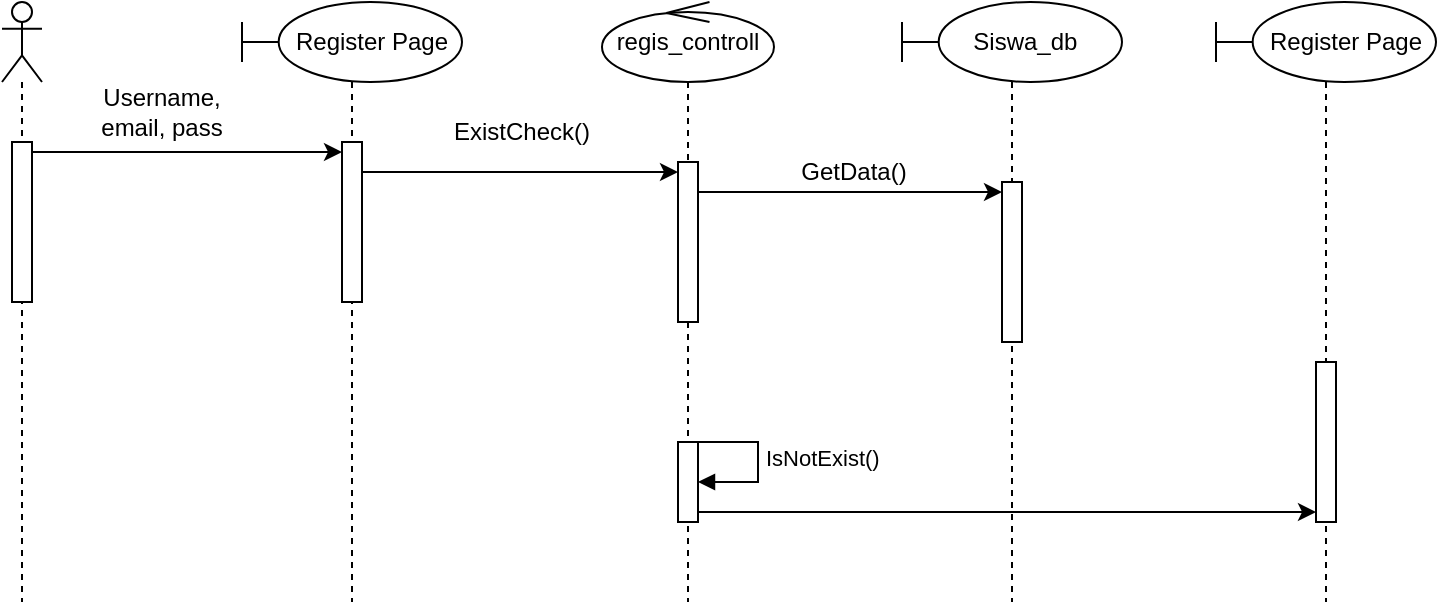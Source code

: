 <mxfile version="22.1.16" type="device">
  <diagram name="Halaman-1" id="yi6KRk4s38nvMxX54Q1l">
    <mxGraphModel dx="921" dy="431" grid="1" gridSize="10" guides="1" tooltips="1" connect="1" arrows="1" fold="1" page="1" pageScale="1" pageWidth="827" pageHeight="1169" math="0" shadow="0">
      <root>
        <mxCell id="0" />
        <mxCell id="1" parent="0" />
        <mxCell id="zFwWx4kSMcGTO4t4eeVv-1" value="" style="shape=umlLifeline;perimeter=lifelinePerimeter;whiteSpace=wrap;html=1;container=1;dropTarget=0;collapsible=0;recursiveResize=0;outlineConnect=0;portConstraint=eastwest;newEdgeStyle={&quot;curved&quot;:0,&quot;rounded&quot;:0};participant=umlActor;" vertex="1" parent="1">
          <mxGeometry x="110" y="80" width="20" height="300" as="geometry" />
        </mxCell>
        <mxCell id="zFwWx4kSMcGTO4t4eeVv-4" value="" style="html=1;points=[[0,0,0,0,5],[0,1,0,0,-5],[1,0,0,0,5],[1,1,0,0,-5]];perimeter=orthogonalPerimeter;outlineConnect=0;targetShapes=umlLifeline;portConstraint=eastwest;newEdgeStyle={&quot;curved&quot;:0,&quot;rounded&quot;:0};" vertex="1" parent="zFwWx4kSMcGTO4t4eeVv-1">
          <mxGeometry x="5" y="70" width="10" height="80" as="geometry" />
        </mxCell>
        <mxCell id="zFwWx4kSMcGTO4t4eeVv-2" value="&amp;nbsp; &amp;nbsp; &amp;nbsp; Register Page" style="shape=umlLifeline;perimeter=lifelinePerimeter;whiteSpace=wrap;html=1;container=1;dropTarget=0;collapsible=0;recursiveResize=0;outlineConnect=0;portConstraint=eastwest;newEdgeStyle={&quot;curved&quot;:0,&quot;rounded&quot;:0};participant=umlBoundary;align=center;" vertex="1" parent="1">
          <mxGeometry x="230" y="80" width="110" height="300" as="geometry" />
        </mxCell>
        <mxCell id="zFwWx4kSMcGTO4t4eeVv-3" value="" style="html=1;points=[[0,0,0,0,5],[0,1,0,0,-5],[1,0,0,0,5],[1,1,0,0,-5]];perimeter=orthogonalPerimeter;outlineConnect=0;targetShapes=umlLifeline;portConstraint=eastwest;newEdgeStyle={&quot;curved&quot;:0,&quot;rounded&quot;:0};" vertex="1" parent="zFwWx4kSMcGTO4t4eeVv-2">
          <mxGeometry x="50" y="70" width="10" height="80" as="geometry" />
        </mxCell>
        <mxCell id="zFwWx4kSMcGTO4t4eeVv-5" value="Username, email, pass" style="text;html=1;strokeColor=none;fillColor=none;align=center;verticalAlign=middle;whiteSpace=wrap;rounded=0;" vertex="1" parent="1">
          <mxGeometry x="150" y="120" width="80" height="30" as="geometry" />
        </mxCell>
        <mxCell id="zFwWx4kSMcGTO4t4eeVv-7" style="edgeStyle=orthogonalEdgeStyle;rounded=0;orthogonalLoop=1;jettySize=auto;html=1;curved=0;exitX=1;exitY=0;exitDx=0;exitDy=5;exitPerimeter=0;entryX=0;entryY=0;entryDx=0;entryDy=5;entryPerimeter=0;" edge="1" parent="1" source="zFwWx4kSMcGTO4t4eeVv-4" target="zFwWx4kSMcGTO4t4eeVv-3">
          <mxGeometry relative="1" as="geometry" />
        </mxCell>
        <mxCell id="zFwWx4kSMcGTO4t4eeVv-8" value="regis_controll" style="shape=umlLifeline;perimeter=lifelinePerimeter;whiteSpace=wrap;html=1;container=1;dropTarget=0;collapsible=0;recursiveResize=0;outlineConnect=0;portConstraint=eastwest;newEdgeStyle={&quot;curved&quot;:0,&quot;rounded&quot;:0};participant=umlControl;" vertex="1" parent="1">
          <mxGeometry x="410" y="80" width="86" height="300" as="geometry" />
        </mxCell>
        <mxCell id="zFwWx4kSMcGTO4t4eeVv-9" value="" style="html=1;points=[[0,0,0,0,5],[0,1,0,0,-5],[1,0,0,0,5],[1,1,0,0,-5]];perimeter=orthogonalPerimeter;outlineConnect=0;targetShapes=umlLifeline;portConstraint=eastwest;newEdgeStyle={&quot;curved&quot;:0,&quot;rounded&quot;:0};" vertex="1" parent="zFwWx4kSMcGTO4t4eeVv-8">
          <mxGeometry x="38" y="80" width="10" height="80" as="geometry" />
        </mxCell>
        <mxCell id="zFwWx4kSMcGTO4t4eeVv-18" value="" style="html=1;points=[[0,0,0,0,5],[0,1,0,0,-5],[1,0,0,0,5],[1,1,0,0,-5]];perimeter=orthogonalPerimeter;outlineConnect=0;targetShapes=umlLifeline;portConstraint=eastwest;newEdgeStyle={&quot;curved&quot;:0,&quot;rounded&quot;:0};" vertex="1" parent="zFwWx4kSMcGTO4t4eeVv-8">
          <mxGeometry x="38" y="220" width="10" height="40" as="geometry" />
        </mxCell>
        <mxCell id="zFwWx4kSMcGTO4t4eeVv-19" value="IsNotExist()" style="html=1;align=left;spacingLeft=2;endArrow=block;rounded=0;edgeStyle=orthogonalEdgeStyle;curved=0;rounded=0;exitX=1;exitY=0;exitDx=0;exitDy=5;exitPerimeter=0;" edge="1" target="zFwWx4kSMcGTO4t4eeVv-18" parent="zFwWx4kSMcGTO4t4eeVv-8" source="zFwWx4kSMcGTO4t4eeVv-18">
          <mxGeometry relative="1" as="geometry">
            <mxPoint x="48" y="200" as="sourcePoint" />
            <Array as="points">
              <mxPoint x="48" y="220" />
              <mxPoint x="78" y="220" />
              <mxPoint x="78" y="240" />
            </Array>
          </mxGeometry>
        </mxCell>
        <mxCell id="zFwWx4kSMcGTO4t4eeVv-10" style="edgeStyle=orthogonalEdgeStyle;rounded=0;orthogonalLoop=1;jettySize=auto;html=1;curved=0;exitX=1;exitY=0;exitDx=0;exitDy=5;exitPerimeter=0;entryX=0;entryY=0;entryDx=0;entryDy=5;entryPerimeter=0;" edge="1" parent="1" source="zFwWx4kSMcGTO4t4eeVv-3" target="zFwWx4kSMcGTO4t4eeVv-9">
          <mxGeometry relative="1" as="geometry">
            <Array as="points">
              <mxPoint x="290" y="165" />
            </Array>
          </mxGeometry>
        </mxCell>
        <mxCell id="zFwWx4kSMcGTO4t4eeVv-11" value="ExistCheck()" style="text;html=1;strokeColor=none;fillColor=none;align=center;verticalAlign=middle;whiteSpace=wrap;rounded=0;" vertex="1" parent="1">
          <mxGeometry x="330" y="130" width="80" height="30" as="geometry" />
        </mxCell>
        <mxCell id="zFwWx4kSMcGTO4t4eeVv-12" value="&amp;nbsp; &amp;nbsp; Siswa_db" style="shape=umlLifeline;perimeter=lifelinePerimeter;whiteSpace=wrap;html=1;container=1;dropTarget=0;collapsible=0;recursiveResize=0;outlineConnect=0;portConstraint=eastwest;newEdgeStyle={&quot;curved&quot;:0,&quot;rounded&quot;:0};participant=umlBoundary;align=center;" vertex="1" parent="1">
          <mxGeometry x="560" y="80" width="110" height="300" as="geometry" />
        </mxCell>
        <mxCell id="zFwWx4kSMcGTO4t4eeVv-13" value="" style="html=1;points=[[0,0,0,0,5],[0,1,0,0,-5],[1,0,0,0,5],[1,1,0,0,-5]];perimeter=orthogonalPerimeter;outlineConnect=0;targetShapes=umlLifeline;portConstraint=eastwest;newEdgeStyle={&quot;curved&quot;:0,&quot;rounded&quot;:0};" vertex="1" parent="zFwWx4kSMcGTO4t4eeVv-12">
          <mxGeometry x="50" y="90" width="10" height="80" as="geometry" />
        </mxCell>
        <mxCell id="zFwWx4kSMcGTO4t4eeVv-14" style="edgeStyle=orthogonalEdgeStyle;rounded=0;orthogonalLoop=1;jettySize=auto;html=1;curved=0;exitX=1;exitY=0;exitDx=0;exitDy=5;exitPerimeter=0;entryX=0;entryY=0;entryDx=0;entryDy=5;entryPerimeter=0;" edge="1" parent="1" source="zFwWx4kSMcGTO4t4eeVv-9" target="zFwWx4kSMcGTO4t4eeVv-13">
          <mxGeometry relative="1" as="geometry">
            <Array as="points">
              <mxPoint x="458" y="175" />
            </Array>
          </mxGeometry>
        </mxCell>
        <mxCell id="zFwWx4kSMcGTO4t4eeVv-15" value="GetData()" style="text;html=1;strokeColor=none;fillColor=none;align=center;verticalAlign=middle;whiteSpace=wrap;rounded=0;" vertex="1" parent="1">
          <mxGeometry x="496" y="150" width="80" height="30" as="geometry" />
        </mxCell>
        <mxCell id="zFwWx4kSMcGTO4t4eeVv-16" value="&amp;nbsp; &amp;nbsp; &amp;nbsp; Register Page" style="shape=umlLifeline;perimeter=lifelinePerimeter;whiteSpace=wrap;html=1;container=1;dropTarget=0;collapsible=0;recursiveResize=0;outlineConnect=0;portConstraint=eastwest;newEdgeStyle={&quot;curved&quot;:0,&quot;rounded&quot;:0};participant=umlBoundary;align=center;" vertex="1" parent="1">
          <mxGeometry x="717" y="80" width="110" height="300" as="geometry" />
        </mxCell>
        <mxCell id="zFwWx4kSMcGTO4t4eeVv-17" value="" style="html=1;points=[[0,0,0,0,5],[0,1,0,0,-5],[1,0,0,0,5],[1,1,0,0,-5]];perimeter=orthogonalPerimeter;outlineConnect=0;targetShapes=umlLifeline;portConstraint=eastwest;newEdgeStyle={&quot;curved&quot;:0,&quot;rounded&quot;:0};" vertex="1" parent="zFwWx4kSMcGTO4t4eeVv-16">
          <mxGeometry x="50" y="180" width="10" height="80" as="geometry" />
        </mxCell>
        <mxCell id="zFwWx4kSMcGTO4t4eeVv-20" style="edgeStyle=orthogonalEdgeStyle;rounded=0;orthogonalLoop=1;jettySize=auto;html=1;curved=0;exitX=1;exitY=1;exitDx=0;exitDy=-5;exitPerimeter=0;entryX=0;entryY=1;entryDx=0;entryDy=-5;entryPerimeter=0;" edge="1" parent="1" source="zFwWx4kSMcGTO4t4eeVv-18" target="zFwWx4kSMcGTO4t4eeVv-17">
          <mxGeometry relative="1" as="geometry" />
        </mxCell>
      </root>
    </mxGraphModel>
  </diagram>
</mxfile>
